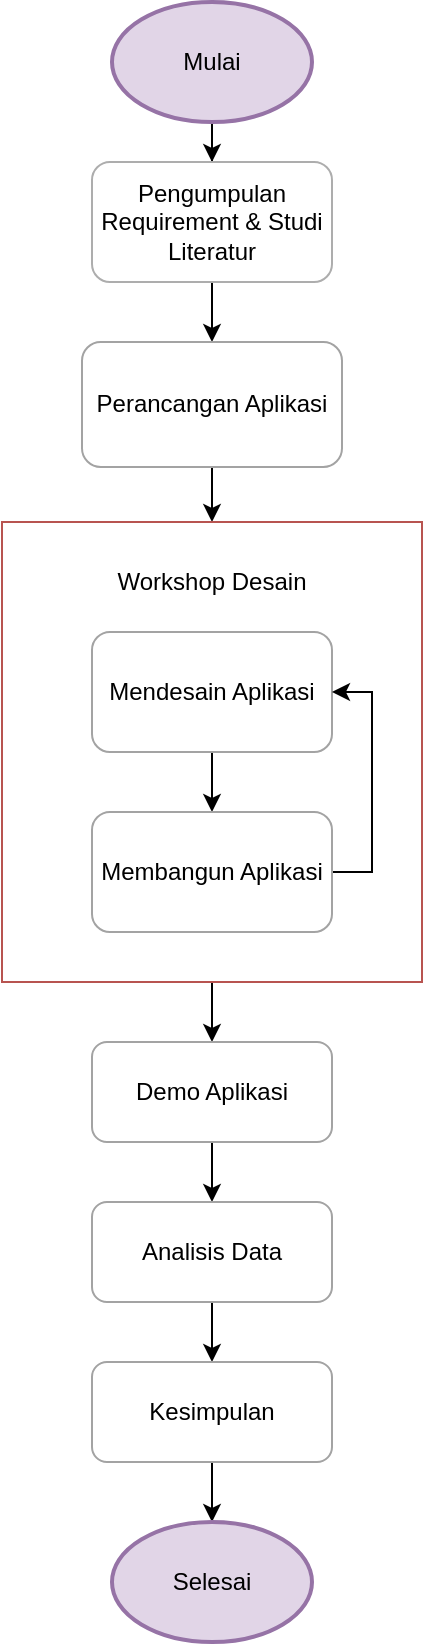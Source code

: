 <mxfile version="15.2.9" type="github">
  <diagram id="jfayI0sGxPnLUz0nDXjb" name="Page-1">
    <mxGraphModel dx="1461" dy="644" grid="1" gridSize="10" guides="1" tooltips="1" connect="1" arrows="1" fold="1" page="1" pageScale="1" pageWidth="850" pageHeight="1100" math="0" shadow="0">
      <root>
        <mxCell id="0" />
        <mxCell id="1" parent="0" />
        <mxCell id="ZYYtO3zmWTI-Gvjil7P2-15" style="edgeStyle=orthogonalEdgeStyle;rounded=0;orthogonalLoop=1;jettySize=auto;html=1;" edge="1" parent="1" source="ZYYtO3zmWTI-Gvjil7P2-2" target="ZYYtO3zmWTI-Gvjil7P2-3">
          <mxGeometry relative="1" as="geometry" />
        </mxCell>
        <mxCell id="ZYYtO3zmWTI-Gvjil7P2-2" value="Mulai" style="strokeWidth=2;html=1;shape=mxgraph.flowchart.start_1;whiteSpace=wrap;fillColor=#e1d5e7;strokeColor=#9673a6;" vertex="1" parent="1">
          <mxGeometry x="325" y="260" width="100" height="60" as="geometry" />
        </mxCell>
        <mxCell id="ZYYtO3zmWTI-Gvjil7P2-14" style="edgeStyle=orthogonalEdgeStyle;rounded=0;orthogonalLoop=1;jettySize=auto;html=1;" edge="1" parent="1" source="ZYYtO3zmWTI-Gvjil7P2-3" target="ZYYtO3zmWTI-Gvjil7P2-4">
          <mxGeometry relative="1" as="geometry" />
        </mxCell>
        <mxCell id="ZYYtO3zmWTI-Gvjil7P2-3" value="Pengumpulan Requirement &amp;amp; Studi Literatur" style="rounded=1;whiteSpace=wrap;html=1;strokeColor=#ADADAD;" vertex="1" parent="1">
          <mxGeometry x="315" y="340" width="120" height="60" as="geometry" />
        </mxCell>
        <mxCell id="ZYYtO3zmWTI-Gvjil7P2-13" style="edgeStyle=orthogonalEdgeStyle;rounded=0;orthogonalLoop=1;jettySize=auto;html=1;" edge="1" parent="1" source="ZYYtO3zmWTI-Gvjil7P2-4" target="ZYYtO3zmWTI-Gvjil7P2-7">
          <mxGeometry relative="1" as="geometry" />
        </mxCell>
        <mxCell id="ZYYtO3zmWTI-Gvjil7P2-4" value="Perancangan Aplikasi" style="rounded=1;whiteSpace=wrap;html=1;strokeColor=#A3A3A3;" vertex="1" parent="1">
          <mxGeometry x="310" y="430" width="130" height="62.5" as="geometry" />
        </mxCell>
        <mxCell id="ZYYtO3zmWTI-Gvjil7P2-18" style="edgeStyle=orthogonalEdgeStyle;rounded=0;orthogonalLoop=1;jettySize=auto;html=1;entryX=0.5;entryY=0;entryDx=0;entryDy=0;" edge="1" parent="1" source="ZYYtO3zmWTI-Gvjil7P2-7" target="ZYYtO3zmWTI-Gvjil7P2-17">
          <mxGeometry relative="1" as="geometry" />
        </mxCell>
        <mxCell id="ZYYtO3zmWTI-Gvjil7P2-7" value="" style="rounded=0;whiteSpace=wrap;html=1;fillColor=default;strokeColor=#b85450;" vertex="1" parent="1">
          <mxGeometry x="270" y="520" width="210" height="230" as="geometry" />
        </mxCell>
        <mxCell id="ZYYtO3zmWTI-Gvjil7P2-11" style="edgeStyle=orthogonalEdgeStyle;rounded=0;orthogonalLoop=1;jettySize=auto;html=1;" edge="1" parent="1" source="ZYYtO3zmWTI-Gvjil7P2-9" target="ZYYtO3zmWTI-Gvjil7P2-10">
          <mxGeometry relative="1" as="geometry" />
        </mxCell>
        <mxCell id="ZYYtO3zmWTI-Gvjil7P2-9" value="Mendesain Aplikasi" style="rounded=1;whiteSpace=wrap;html=1;strokeColor=#A3A3A3;" vertex="1" parent="1">
          <mxGeometry x="315" y="575" width="120" height="60" as="geometry" />
        </mxCell>
        <mxCell id="ZYYtO3zmWTI-Gvjil7P2-12" style="edgeStyle=orthogonalEdgeStyle;rounded=0;orthogonalLoop=1;jettySize=auto;html=1;entryX=1;entryY=0.5;entryDx=0;entryDy=0;" edge="1" parent="1" source="ZYYtO3zmWTI-Gvjil7P2-10" target="ZYYtO3zmWTI-Gvjil7P2-9">
          <mxGeometry relative="1" as="geometry">
            <Array as="points">
              <mxPoint x="455" y="695" />
              <mxPoint x="455" y="605" />
            </Array>
          </mxGeometry>
        </mxCell>
        <mxCell id="ZYYtO3zmWTI-Gvjil7P2-10" value="Membangun Aplikasi" style="rounded=1;whiteSpace=wrap;html=1;strokeColor=#A3A3A3;" vertex="1" parent="1">
          <mxGeometry x="315" y="665" width="120" height="60" as="geometry" />
        </mxCell>
        <mxCell id="ZYYtO3zmWTI-Gvjil7P2-16" value="Workshop Desain" style="text;html=1;strokeColor=none;fillColor=none;align=center;verticalAlign=middle;whiteSpace=wrap;rounded=0;" vertex="1" parent="1">
          <mxGeometry x="305" y="540" width="140" height="20" as="geometry" />
        </mxCell>
        <mxCell id="ZYYtO3zmWTI-Gvjil7P2-20" style="edgeStyle=orthogonalEdgeStyle;rounded=0;orthogonalLoop=1;jettySize=auto;html=1;" edge="1" parent="1" source="ZYYtO3zmWTI-Gvjil7P2-17" target="ZYYtO3zmWTI-Gvjil7P2-19">
          <mxGeometry relative="1" as="geometry" />
        </mxCell>
        <mxCell id="ZYYtO3zmWTI-Gvjil7P2-17" value="Demo Aplikasi" style="rounded=1;whiteSpace=wrap;html=1;strokeColor=#A3A3A3;" vertex="1" parent="1">
          <mxGeometry x="315" y="780" width="120" height="50" as="geometry" />
        </mxCell>
        <mxCell id="ZYYtO3zmWTI-Gvjil7P2-22" style="edgeStyle=orthogonalEdgeStyle;rounded=0;orthogonalLoop=1;jettySize=auto;html=1;entryX=0.5;entryY=0;entryDx=0;entryDy=0;" edge="1" parent="1" source="ZYYtO3zmWTI-Gvjil7P2-19" target="ZYYtO3zmWTI-Gvjil7P2-21">
          <mxGeometry relative="1" as="geometry" />
        </mxCell>
        <mxCell id="ZYYtO3zmWTI-Gvjil7P2-19" value="Analisis Data" style="rounded=1;whiteSpace=wrap;html=1;strokeColor=#A3A3A3;" vertex="1" parent="1">
          <mxGeometry x="315" y="860" width="120" height="50" as="geometry" />
        </mxCell>
        <mxCell id="ZYYtO3zmWTI-Gvjil7P2-24" style="edgeStyle=orthogonalEdgeStyle;rounded=0;orthogonalLoop=1;jettySize=auto;html=1;" edge="1" parent="1" source="ZYYtO3zmWTI-Gvjil7P2-21" target="ZYYtO3zmWTI-Gvjil7P2-23">
          <mxGeometry relative="1" as="geometry" />
        </mxCell>
        <mxCell id="ZYYtO3zmWTI-Gvjil7P2-21" value="Kesimpulan" style="rounded=1;whiteSpace=wrap;html=1;strokeColor=#A3A3A3;" vertex="1" parent="1">
          <mxGeometry x="315" y="940" width="120" height="50" as="geometry" />
        </mxCell>
        <mxCell id="ZYYtO3zmWTI-Gvjil7P2-23" value="Selesai" style="strokeWidth=2;html=1;shape=mxgraph.flowchart.start_1;whiteSpace=wrap;fillColor=#e1d5e7;strokeColor=#9673a6;" vertex="1" parent="1">
          <mxGeometry x="325" y="1020" width="100" height="60" as="geometry" />
        </mxCell>
      </root>
    </mxGraphModel>
  </diagram>
</mxfile>

